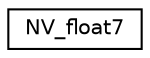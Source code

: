 digraph "Graphical Class Hierarchy"
{
 // LATEX_PDF_SIZE
  edge [fontname="Helvetica",fontsize="10",labelfontname="Helvetica",labelfontsize="10"];
  node [fontname="Helvetica",fontsize="10",shape=record];
  rankdir="LR";
  Node0 [label="NV_float7",height=0.2,width=0.4,color="black", fillcolor="white", style="filled",URL="$struct_n_v__float7.html",tooltip=" "];
}
